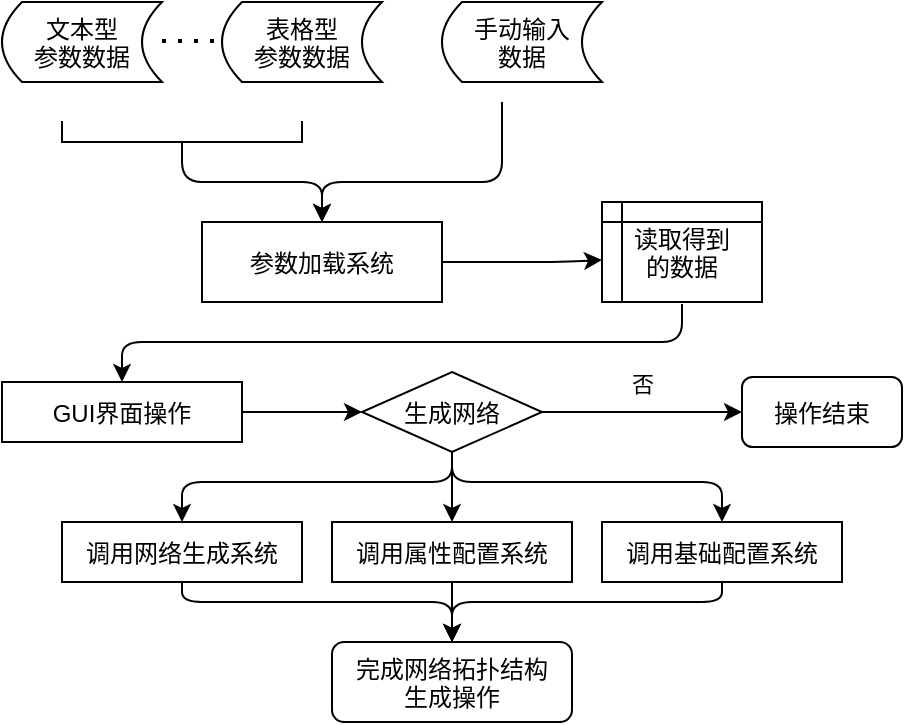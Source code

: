 <mxfile version="14.4.3" type="github">
  <diagram id="C5RBs43oDa-KdzZeNtuy" name="Page-1">
    <mxGraphModel dx="983" dy="459" grid="1" gridSize="10" guides="1" tooltips="1" connect="1" arrows="1" fold="1" page="1" pageScale="1" pageWidth="827" pageHeight="1169" math="0" shadow="0">
      <root>
        <mxCell id="WIyWlLk6GJQsqaUBKTNV-0" />
        <mxCell id="WIyWlLk6GJQsqaUBKTNV-1" parent="WIyWlLk6GJQsqaUBKTNV-0" />
        <mxCell id="SRTPYMTSmegyvFIhycet-2" value="" style="endArrow=none;dashed=1;dashPattern=1 3;strokeWidth=2;" parent="WIyWlLk6GJQsqaUBKTNV-1" edge="1">
          <mxGeometry width="50" height="50" relative="1" as="geometry">
            <mxPoint x="140" y="99.5" as="sourcePoint" />
            <mxPoint x="170" y="99.5" as="targetPoint" />
          </mxGeometry>
        </mxCell>
        <mxCell id="SRTPYMTSmegyvFIhycet-3" value="" style="shape=partialRectangle;bottom=1;right=1;left=1;top=0;fillColor=none;routingCenterX=-0.5;" parent="WIyWlLk6GJQsqaUBKTNV-1" vertex="1">
          <mxGeometry x="90" y="140" width="120" height="10" as="geometry" />
        </mxCell>
        <mxCell id="SRTPYMTSmegyvFIhycet-4" value="" style="endArrow=classic;exitX=0.5;exitY=1;exitDx=0;exitDy=0;entryX=0.5;entryY=0;entryDx=0;entryDy=0;" parent="WIyWlLk6GJQsqaUBKTNV-1" source="SRTPYMTSmegyvFIhycet-3" target="SRTPYMTSmegyvFIhycet-7" edge="1">
          <mxGeometry width="50" height="50" relative="1" as="geometry">
            <mxPoint x="180" y="260" as="sourcePoint" />
            <mxPoint x="150" y="210" as="targetPoint" />
            <Array as="points">
              <mxPoint x="150" y="170" />
              <mxPoint x="190" y="170" />
              <mxPoint x="220" y="170" />
            </Array>
          </mxGeometry>
        </mxCell>
        <mxCell id="SRTPYMTSmegyvFIhycet-6" value="" style="endArrow=classic;exitX=0.5;exitY=1;exitDx=0;exitDy=0;exitPerimeter=0;entryX=0.5;entryY=0;entryDx=0;entryDy=0;" parent="WIyWlLk6GJQsqaUBKTNV-1" target="SRTPYMTSmegyvFIhycet-7" edge="1">
          <mxGeometry width="50" height="50" relative="1" as="geometry">
            <mxPoint x="310" y="130" as="sourcePoint" />
            <mxPoint x="310" y="210" as="targetPoint" />
            <Array as="points">
              <mxPoint x="310" y="170" />
              <mxPoint x="220" y="170" />
            </Array>
          </mxGeometry>
        </mxCell>
        <mxCell id="SRTPYMTSmegyvFIhycet-7" value="参数加载系统" style="rounded=0;" parent="WIyWlLk6GJQsqaUBKTNV-1" vertex="1">
          <mxGeometry x="160" y="190" width="120" height="40" as="geometry" />
        </mxCell>
        <mxCell id="SRTPYMTSmegyvFIhycet-9" value="" style="endArrow=classic;exitX=1;exitY=0.5;exitDx=0;exitDy=0;" parent="WIyWlLk6GJQsqaUBKTNV-1" source="SRTPYMTSmegyvFIhycet-7" edge="1">
          <mxGeometry width="50" height="50" relative="1" as="geometry">
            <mxPoint x="290" y="213" as="sourcePoint" />
            <mxPoint x="360" y="209" as="targetPoint" />
            <Array as="points">
              <mxPoint x="310" y="210" />
              <mxPoint x="340" y="210" />
            </Array>
          </mxGeometry>
        </mxCell>
        <mxCell id="SRTPYMTSmegyvFIhycet-11" value="GUI界面操作" style="rounded=0;" parent="WIyWlLk6GJQsqaUBKTNV-1" vertex="1">
          <mxGeometry x="60" y="270" width="120" height="30" as="geometry" />
        </mxCell>
        <mxCell id="SRTPYMTSmegyvFIhycet-12" value="" style="endArrow=classic;entryX=0.5;entryY=0;entryDx=0;entryDy=0;" parent="WIyWlLk6GJQsqaUBKTNV-1" target="SRTPYMTSmegyvFIhycet-11" edge="1">
          <mxGeometry width="50" height="50" relative="1" as="geometry">
            <mxPoint x="400" y="231" as="sourcePoint" />
            <mxPoint x="410" y="280" as="targetPoint" />
            <Array as="points">
              <mxPoint x="400" y="250" />
              <mxPoint x="120" y="250" />
            </Array>
          </mxGeometry>
        </mxCell>
        <mxCell id="SRTPYMTSmegyvFIhycet-15" value="生成网络" style="rhombus;" parent="WIyWlLk6GJQsqaUBKTNV-1" vertex="1">
          <mxGeometry x="240" y="265" width="90" height="40" as="geometry" />
        </mxCell>
        <mxCell id="SRTPYMTSmegyvFIhycet-16" value="" style="endArrow=classic;exitX=1;exitY=0.5;exitDx=0;exitDy=0;entryX=0;entryY=0.5;entryDx=0;entryDy=0;" parent="WIyWlLk6GJQsqaUBKTNV-1" source="SRTPYMTSmegyvFIhycet-11" target="SRTPYMTSmegyvFIhycet-15" edge="1">
          <mxGeometry width="50" height="50" relative="1" as="geometry">
            <mxPoint x="220" y="360" as="sourcePoint" />
            <mxPoint x="270" y="310" as="targetPoint" />
          </mxGeometry>
        </mxCell>
        <mxCell id="SRTPYMTSmegyvFIhycet-17" value="" style="endArrow=classic;exitX=1;exitY=0.5;exitDx=0;exitDy=0;entryX=0;entryY=0.5;entryDx=0;entryDy=0;" parent="WIyWlLk6GJQsqaUBKTNV-1" source="SRTPYMTSmegyvFIhycet-15" target="SRTPYMTSmegyvFIhycet-18" edge="1">
          <mxGeometry width="50" height="50" relative="1" as="geometry">
            <mxPoint x="370" y="320" as="sourcePoint" />
            <mxPoint x="420" y="285" as="targetPoint" />
          </mxGeometry>
        </mxCell>
        <mxCell id="SRTPYMTSmegyvFIhycet-19" value="否" style="edgeLabel;align=center;verticalAlign=middle;resizable=0;points=[];" parent="SRTPYMTSmegyvFIhycet-17" vertex="1" connectable="0">
          <mxGeometry x="-0.074" y="-1" relative="1" as="geometry">
            <mxPoint x="3.79" y="-16" as="offset" />
          </mxGeometry>
        </mxCell>
        <mxCell id="SRTPYMTSmegyvFIhycet-18" value="操作结束" style="rounded=1;" parent="WIyWlLk6GJQsqaUBKTNV-1" vertex="1">
          <mxGeometry x="430" y="267.5" width="80" height="35" as="geometry" />
        </mxCell>
        <mxCell id="SRTPYMTSmegyvFIhycet-20" value="" style="endArrow=classic;exitX=0.5;exitY=1;exitDx=0;exitDy=0;entryX=0.5;entryY=0;entryDx=0;entryDy=0;" parent="WIyWlLk6GJQsqaUBKTNV-1" source="SRTPYMTSmegyvFIhycet-15" target="SRTPYMTSmegyvFIhycet-21" edge="1">
          <mxGeometry width="50" height="50" relative="1" as="geometry">
            <mxPoint x="300" y="370" as="sourcePoint" />
            <mxPoint x="350" y="320" as="targetPoint" />
            <Array as="points">
              <mxPoint x="285" y="320" />
              <mxPoint x="150" y="320" />
            </Array>
          </mxGeometry>
        </mxCell>
        <mxCell id="SRTPYMTSmegyvFIhycet-21" value="调用网络生成系统" style="rounded=0;" parent="WIyWlLk6GJQsqaUBKTNV-1" vertex="1">
          <mxGeometry x="90" y="340" width="120" height="30" as="geometry" />
        </mxCell>
        <mxCell id="SRTPYMTSmegyvFIhycet-22" value="调用属性配置系统" style="rounded=0;" parent="WIyWlLk6GJQsqaUBKTNV-1" vertex="1">
          <mxGeometry x="225" y="340" width="120" height="30" as="geometry" />
        </mxCell>
        <mxCell id="SRTPYMTSmegyvFIhycet-23" value="调用基础配置系统" style="rounded=0;" parent="WIyWlLk6GJQsqaUBKTNV-1" vertex="1">
          <mxGeometry x="360" y="340" width="120" height="30" as="geometry" />
        </mxCell>
        <mxCell id="SRTPYMTSmegyvFIhycet-24" value="" style="endArrow=classic;exitX=0.5;exitY=1;exitDx=0;exitDy=0;entryX=0.5;entryY=0;entryDx=0;entryDy=0;" parent="WIyWlLk6GJQsqaUBKTNV-1" source="SRTPYMTSmegyvFIhycet-15" target="SRTPYMTSmegyvFIhycet-22" edge="1">
          <mxGeometry width="50" height="50" relative="1" as="geometry">
            <mxPoint x="350" y="460" as="sourcePoint" />
            <mxPoint x="400" y="410" as="targetPoint" />
          </mxGeometry>
        </mxCell>
        <mxCell id="SRTPYMTSmegyvFIhycet-25" value="" style="endArrow=classic;exitX=0.5;exitY=1;exitDx=0;exitDy=0;entryX=0.5;entryY=0;entryDx=0;entryDy=0;" parent="WIyWlLk6GJQsqaUBKTNV-1" source="SRTPYMTSmegyvFIhycet-15" target="SRTPYMTSmegyvFIhycet-23" edge="1">
          <mxGeometry width="50" height="50" relative="1" as="geometry">
            <mxPoint x="295" y="315" as="sourcePoint" />
            <mxPoint x="295" y="350" as="targetPoint" />
            <Array as="points">
              <mxPoint x="285" y="320" />
              <mxPoint x="420" y="320" />
            </Array>
          </mxGeometry>
        </mxCell>
        <mxCell id="SRTPYMTSmegyvFIhycet-26" value="完成网络拓扑结构&#xa;生成操作" style="rounded=1;" parent="WIyWlLk6GJQsqaUBKTNV-1" vertex="1">
          <mxGeometry x="225" y="400" width="120" height="40" as="geometry" />
        </mxCell>
        <mxCell id="SRTPYMTSmegyvFIhycet-27" value="" style="endArrow=classic;exitX=0.5;exitY=1;exitDx=0;exitDy=0;entryX=0.5;entryY=0;entryDx=0;entryDy=0;" parent="WIyWlLk6GJQsqaUBKTNV-1" source="SRTPYMTSmegyvFIhycet-21" target="SRTPYMTSmegyvFIhycet-26" edge="1">
          <mxGeometry width="50" height="50" relative="1" as="geometry">
            <mxPoint x="130" y="450" as="sourcePoint" />
            <mxPoint x="180" y="400" as="targetPoint" />
            <Array as="points">
              <mxPoint x="150" y="380" />
              <mxPoint x="285" y="380" />
            </Array>
          </mxGeometry>
        </mxCell>
        <mxCell id="SRTPYMTSmegyvFIhycet-28" value="" style="endArrow=classic;exitX=0.5;exitY=1;exitDx=0;exitDy=0;entryX=0.5;entryY=0;entryDx=0;entryDy=0;" parent="WIyWlLk6GJQsqaUBKTNV-1" source="SRTPYMTSmegyvFIhycet-22" target="SRTPYMTSmegyvFIhycet-26" edge="1">
          <mxGeometry width="50" height="50" relative="1" as="geometry">
            <mxPoint x="160" y="380" as="sourcePoint" />
            <mxPoint x="295" y="410" as="targetPoint" />
          </mxGeometry>
        </mxCell>
        <mxCell id="SRTPYMTSmegyvFIhycet-29" value="" style="endArrow=classic;exitX=0.5;exitY=1;exitDx=0;exitDy=0;entryX=0.5;entryY=0;entryDx=0;entryDy=0;" parent="WIyWlLk6GJQsqaUBKTNV-1" source="SRTPYMTSmegyvFIhycet-23" target="SRTPYMTSmegyvFIhycet-26" edge="1">
          <mxGeometry width="50" height="50" relative="1" as="geometry">
            <mxPoint x="170" y="390" as="sourcePoint" />
            <mxPoint x="305" y="420" as="targetPoint" />
            <Array as="points">
              <mxPoint x="420" y="380" />
              <mxPoint x="285" y="380" />
            </Array>
          </mxGeometry>
        </mxCell>
        <mxCell id="KEwGWG-AtSux5eQgTtXf-0" value="文本型&#xa;参数数据" style="shape=dataStorage;fixedSize=1;size=10;" vertex="1" parent="WIyWlLk6GJQsqaUBKTNV-1">
          <mxGeometry x="60" y="80" width="80" height="40" as="geometry" />
        </mxCell>
        <mxCell id="KEwGWG-AtSux5eQgTtXf-1" value="表格型&#xa;参数数据" style="shape=dataStorage;fixedSize=1;size=10;" vertex="1" parent="WIyWlLk6GJQsqaUBKTNV-1">
          <mxGeometry x="170" y="80" width="80" height="40" as="geometry" />
        </mxCell>
        <mxCell id="KEwGWG-AtSux5eQgTtXf-2" value="手动输入&#xa;数据" style="shape=dataStorage;fixedSize=1;size=10;" vertex="1" parent="WIyWlLk6GJQsqaUBKTNV-1">
          <mxGeometry x="280" y="80" width="80" height="40" as="geometry" />
        </mxCell>
        <mxCell id="KEwGWG-AtSux5eQgTtXf-4" value="读取得到&#xa;的数据" style="shape=internalStorage;backgroundOutline=1;dx=10;dy=10;" vertex="1" parent="WIyWlLk6GJQsqaUBKTNV-1">
          <mxGeometry x="360" y="180" width="80" height="50" as="geometry" />
        </mxCell>
      </root>
    </mxGraphModel>
  </diagram>
</mxfile>
